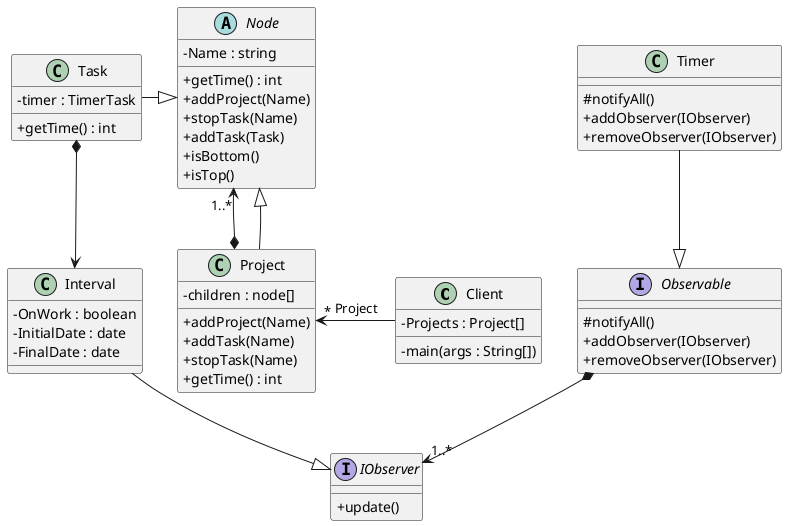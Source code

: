 @startuml

skinparam classAttributeIconSize 0

class Client {
    - Projects : Project[]
    - main(args : String[])
}

Abstract Node{
    - Name : string
    + getTime() : int
    + addProject(Name)
    +stopTask(Name)
    + addTask(Task)
    + isBottom()
    + isTop()
}

class Project {
    - children : node[]
    + addProject(Name)
    + addTask(Name)
    + stopTask(Name)
    + getTime() : int
}

class Task {
    - timer : TimerTask
    + getTime() : int
}
class Interval{
    - OnWork : boolean
    -InitialDate : date
    -FinalDate : date
}

Interface Observable{
    #notifyAll()
    +addObserver(IObserver)
    +removeObserver(IObserver)
}
class Timer{
    #notifyAll()
    +addObserver(IObserver)
    +removeObserver(IObserver)
}
Interface (IObserver){
    +update()
}
Task *--> Interval
Project *-up-> "1..*" Node
Client -left-> "*" Project: Project
Task -right-|> Node
Project -up-|> Node
Timer --|> Observable
Interval --|> IObserver
Observable *--> "1..*" IObserver
@enduml
